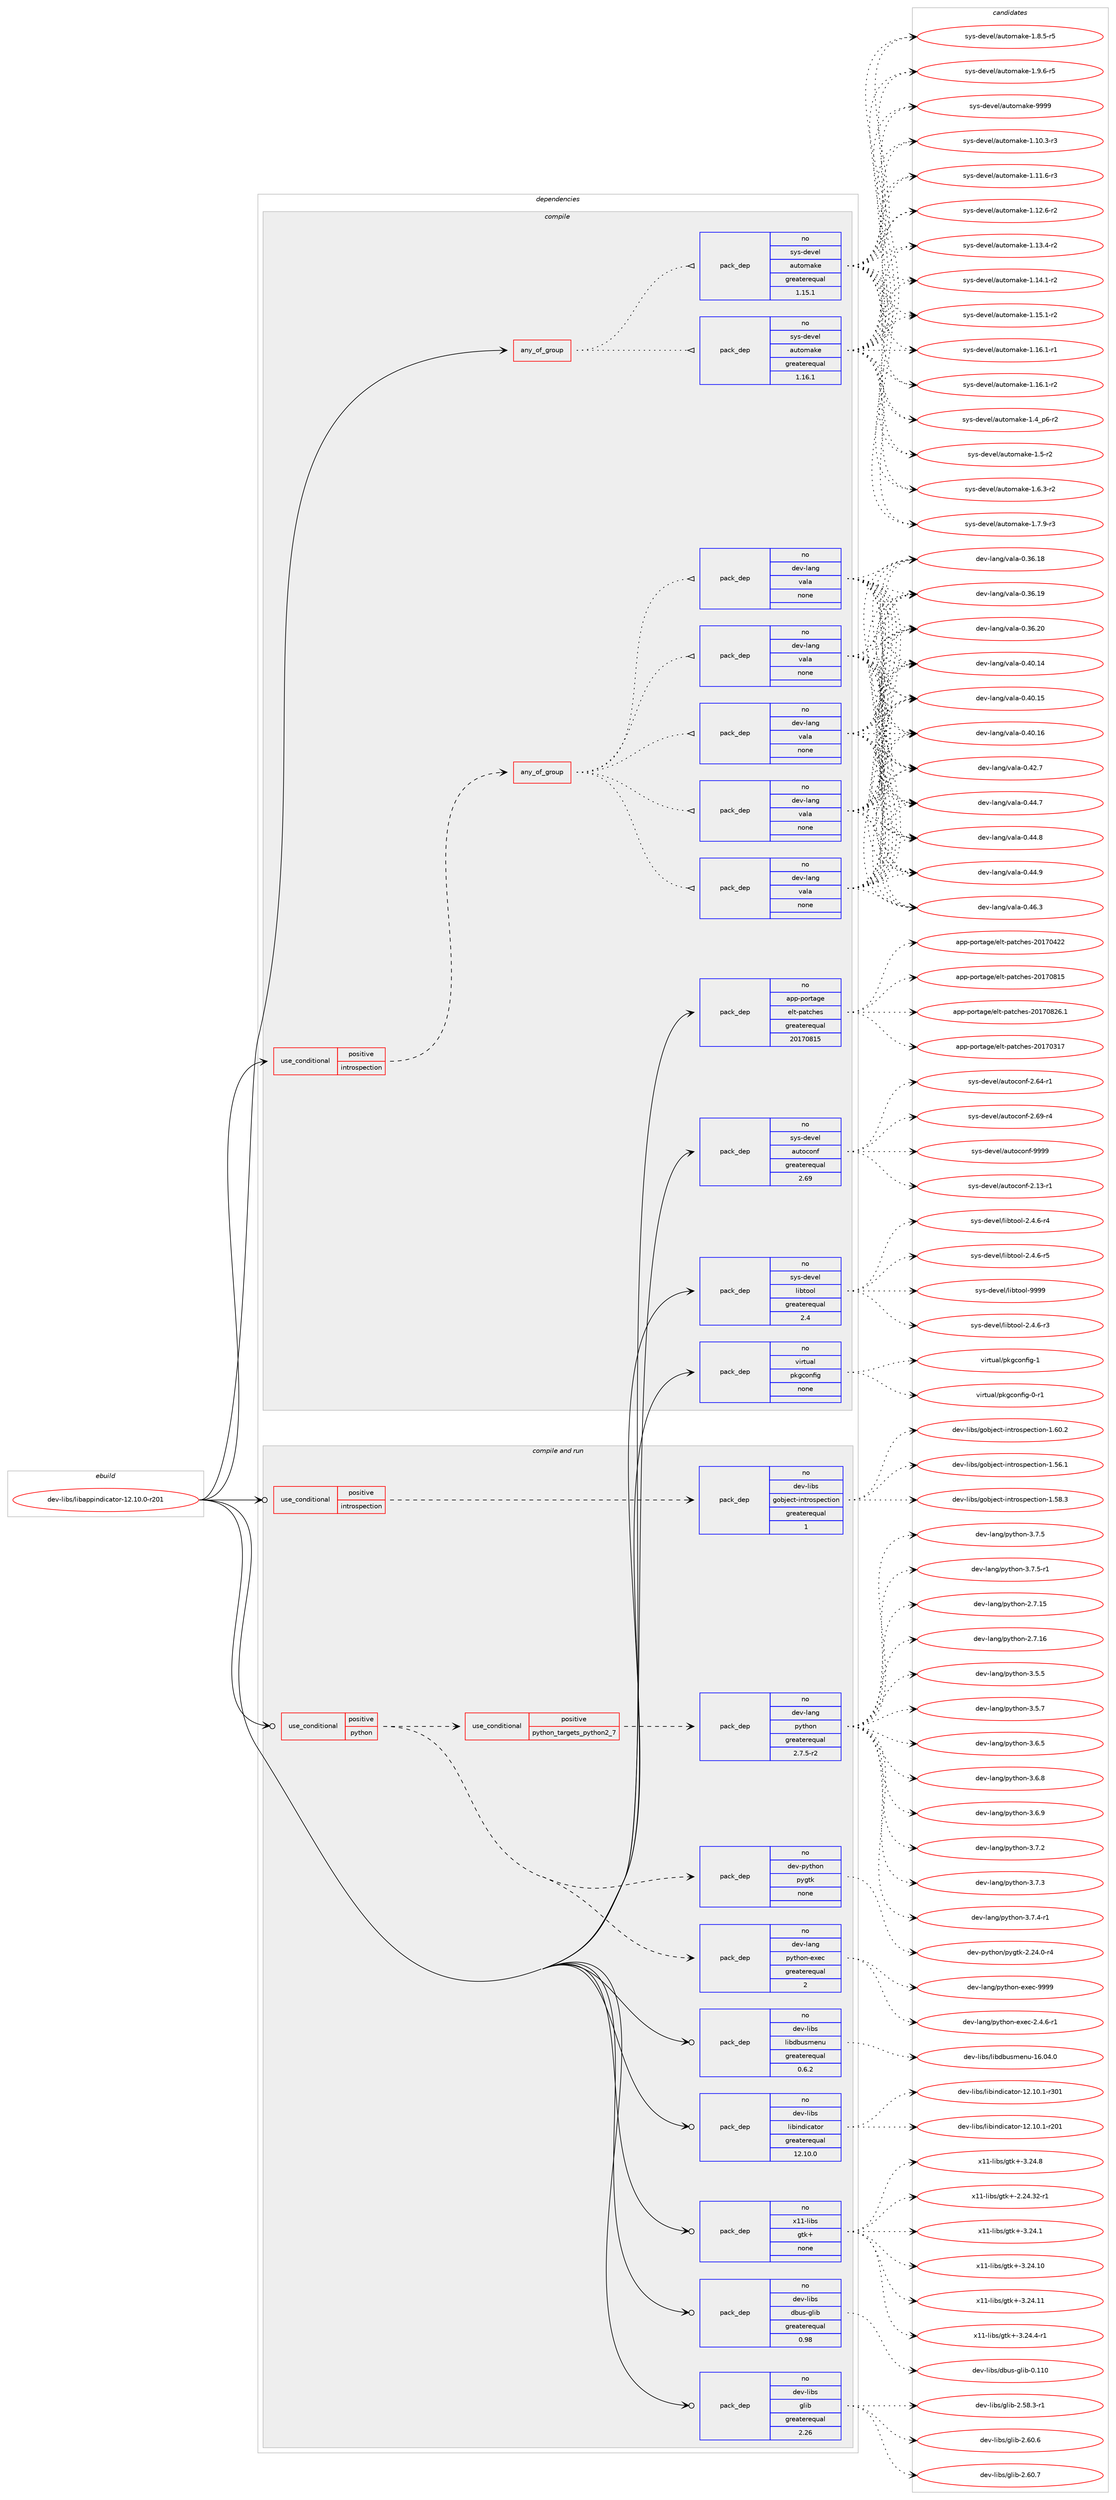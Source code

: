 digraph prolog {

# *************
# Graph options
# *************

newrank=true;
concentrate=true;
compound=true;
graph [rankdir=LR,fontname=Helvetica,fontsize=10,ranksep=1.5];#, ranksep=2.5, nodesep=0.2];
edge  [arrowhead=vee];
node  [fontname=Helvetica,fontsize=10];

# **********
# The ebuild
# **********

subgraph cluster_leftcol {
color=gray;
rank=same;
label=<<i>ebuild</i>>;
id [label="dev-libs/libappindicator-12.10.0-r201", color=red, width=4, href="../dev-libs/libappindicator-12.10.0-r201.svg"];
}

# ****************
# The dependencies
# ****************

subgraph cluster_midcol {
color=gray;
label=<<i>dependencies</i>>;
subgraph cluster_compile {
fillcolor="#eeeeee";
style=filled;
label=<<i>compile</i>>;
subgraph any11067 {
dependency564647 [label=<<TABLE BORDER="0" CELLBORDER="1" CELLSPACING="0" CELLPADDING="4"><TR><TD CELLPADDING="10">any_of_group</TD></TR></TABLE>>, shape=none, color=red];subgraph pack421674 {
dependency564648 [label=<<TABLE BORDER="0" CELLBORDER="1" CELLSPACING="0" CELLPADDING="4" WIDTH="220"><TR><TD ROWSPAN="6" CELLPADDING="30">pack_dep</TD></TR><TR><TD WIDTH="110">no</TD></TR><TR><TD>sys-devel</TD></TR><TR><TD>automake</TD></TR><TR><TD>greaterequal</TD></TR><TR><TD>1.16.1</TD></TR></TABLE>>, shape=none, color=blue];
}
dependency564647:e -> dependency564648:w [weight=20,style="dotted",arrowhead="oinv"];
subgraph pack421675 {
dependency564649 [label=<<TABLE BORDER="0" CELLBORDER="1" CELLSPACING="0" CELLPADDING="4" WIDTH="220"><TR><TD ROWSPAN="6" CELLPADDING="30">pack_dep</TD></TR><TR><TD WIDTH="110">no</TD></TR><TR><TD>sys-devel</TD></TR><TR><TD>automake</TD></TR><TR><TD>greaterequal</TD></TR><TR><TD>1.15.1</TD></TR></TABLE>>, shape=none, color=blue];
}
dependency564647:e -> dependency564649:w [weight=20,style="dotted",arrowhead="oinv"];
}
id:e -> dependency564647:w [weight=20,style="solid",arrowhead="vee"];
subgraph cond131549 {
dependency564650 [label=<<TABLE BORDER="0" CELLBORDER="1" CELLSPACING="0" CELLPADDING="4"><TR><TD ROWSPAN="3" CELLPADDING="10">use_conditional</TD></TR><TR><TD>positive</TD></TR><TR><TD>introspection</TD></TR></TABLE>>, shape=none, color=red];
subgraph any11068 {
dependency564651 [label=<<TABLE BORDER="0" CELLBORDER="1" CELLSPACING="0" CELLPADDING="4"><TR><TD CELLPADDING="10">any_of_group</TD></TR></TABLE>>, shape=none, color=red];subgraph pack421676 {
dependency564652 [label=<<TABLE BORDER="0" CELLBORDER="1" CELLSPACING="0" CELLPADDING="4" WIDTH="220"><TR><TD ROWSPAN="6" CELLPADDING="30">pack_dep</TD></TR><TR><TD WIDTH="110">no</TD></TR><TR><TD>dev-lang</TD></TR><TR><TD>vala</TD></TR><TR><TD>none</TD></TR><TR><TD></TD></TR></TABLE>>, shape=none, color=blue];
}
dependency564651:e -> dependency564652:w [weight=20,style="dotted",arrowhead="oinv"];
subgraph pack421677 {
dependency564653 [label=<<TABLE BORDER="0" CELLBORDER="1" CELLSPACING="0" CELLPADDING="4" WIDTH="220"><TR><TD ROWSPAN="6" CELLPADDING="30">pack_dep</TD></TR><TR><TD WIDTH="110">no</TD></TR><TR><TD>dev-lang</TD></TR><TR><TD>vala</TD></TR><TR><TD>none</TD></TR><TR><TD></TD></TR></TABLE>>, shape=none, color=blue];
}
dependency564651:e -> dependency564653:w [weight=20,style="dotted",arrowhead="oinv"];
subgraph pack421678 {
dependency564654 [label=<<TABLE BORDER="0" CELLBORDER="1" CELLSPACING="0" CELLPADDING="4" WIDTH="220"><TR><TD ROWSPAN="6" CELLPADDING="30">pack_dep</TD></TR><TR><TD WIDTH="110">no</TD></TR><TR><TD>dev-lang</TD></TR><TR><TD>vala</TD></TR><TR><TD>none</TD></TR><TR><TD></TD></TR></TABLE>>, shape=none, color=blue];
}
dependency564651:e -> dependency564654:w [weight=20,style="dotted",arrowhead="oinv"];
subgraph pack421679 {
dependency564655 [label=<<TABLE BORDER="0" CELLBORDER="1" CELLSPACING="0" CELLPADDING="4" WIDTH="220"><TR><TD ROWSPAN="6" CELLPADDING="30">pack_dep</TD></TR><TR><TD WIDTH="110">no</TD></TR><TR><TD>dev-lang</TD></TR><TR><TD>vala</TD></TR><TR><TD>none</TD></TR><TR><TD></TD></TR></TABLE>>, shape=none, color=blue];
}
dependency564651:e -> dependency564655:w [weight=20,style="dotted",arrowhead="oinv"];
subgraph pack421680 {
dependency564656 [label=<<TABLE BORDER="0" CELLBORDER="1" CELLSPACING="0" CELLPADDING="4" WIDTH="220"><TR><TD ROWSPAN="6" CELLPADDING="30">pack_dep</TD></TR><TR><TD WIDTH="110">no</TD></TR><TR><TD>dev-lang</TD></TR><TR><TD>vala</TD></TR><TR><TD>none</TD></TR><TR><TD></TD></TR></TABLE>>, shape=none, color=blue];
}
dependency564651:e -> dependency564656:w [weight=20,style="dotted",arrowhead="oinv"];
}
dependency564650:e -> dependency564651:w [weight=20,style="dashed",arrowhead="vee"];
}
id:e -> dependency564650:w [weight=20,style="solid",arrowhead="vee"];
subgraph pack421681 {
dependency564657 [label=<<TABLE BORDER="0" CELLBORDER="1" CELLSPACING="0" CELLPADDING="4" WIDTH="220"><TR><TD ROWSPAN="6" CELLPADDING="30">pack_dep</TD></TR><TR><TD WIDTH="110">no</TD></TR><TR><TD>app-portage</TD></TR><TR><TD>elt-patches</TD></TR><TR><TD>greaterequal</TD></TR><TR><TD>20170815</TD></TR></TABLE>>, shape=none, color=blue];
}
id:e -> dependency564657:w [weight=20,style="solid",arrowhead="vee"];
subgraph pack421682 {
dependency564658 [label=<<TABLE BORDER="0" CELLBORDER="1" CELLSPACING="0" CELLPADDING="4" WIDTH="220"><TR><TD ROWSPAN="6" CELLPADDING="30">pack_dep</TD></TR><TR><TD WIDTH="110">no</TD></TR><TR><TD>sys-devel</TD></TR><TR><TD>autoconf</TD></TR><TR><TD>greaterequal</TD></TR><TR><TD>2.69</TD></TR></TABLE>>, shape=none, color=blue];
}
id:e -> dependency564658:w [weight=20,style="solid",arrowhead="vee"];
subgraph pack421683 {
dependency564659 [label=<<TABLE BORDER="0" CELLBORDER="1" CELLSPACING="0" CELLPADDING="4" WIDTH="220"><TR><TD ROWSPAN="6" CELLPADDING="30">pack_dep</TD></TR><TR><TD WIDTH="110">no</TD></TR><TR><TD>sys-devel</TD></TR><TR><TD>libtool</TD></TR><TR><TD>greaterequal</TD></TR><TR><TD>2.4</TD></TR></TABLE>>, shape=none, color=blue];
}
id:e -> dependency564659:w [weight=20,style="solid",arrowhead="vee"];
subgraph pack421684 {
dependency564660 [label=<<TABLE BORDER="0" CELLBORDER="1" CELLSPACING="0" CELLPADDING="4" WIDTH="220"><TR><TD ROWSPAN="6" CELLPADDING="30">pack_dep</TD></TR><TR><TD WIDTH="110">no</TD></TR><TR><TD>virtual</TD></TR><TR><TD>pkgconfig</TD></TR><TR><TD>none</TD></TR><TR><TD></TD></TR></TABLE>>, shape=none, color=blue];
}
id:e -> dependency564660:w [weight=20,style="solid",arrowhead="vee"];
}
subgraph cluster_compileandrun {
fillcolor="#eeeeee";
style=filled;
label=<<i>compile and run</i>>;
subgraph cond131550 {
dependency564661 [label=<<TABLE BORDER="0" CELLBORDER="1" CELLSPACING="0" CELLPADDING="4"><TR><TD ROWSPAN="3" CELLPADDING="10">use_conditional</TD></TR><TR><TD>positive</TD></TR><TR><TD>introspection</TD></TR></TABLE>>, shape=none, color=red];
subgraph pack421685 {
dependency564662 [label=<<TABLE BORDER="0" CELLBORDER="1" CELLSPACING="0" CELLPADDING="4" WIDTH="220"><TR><TD ROWSPAN="6" CELLPADDING="30">pack_dep</TD></TR><TR><TD WIDTH="110">no</TD></TR><TR><TD>dev-libs</TD></TR><TR><TD>gobject-introspection</TD></TR><TR><TD>greaterequal</TD></TR><TR><TD>1</TD></TR></TABLE>>, shape=none, color=blue];
}
dependency564661:e -> dependency564662:w [weight=20,style="dashed",arrowhead="vee"];
}
id:e -> dependency564661:w [weight=20,style="solid",arrowhead="odotvee"];
subgraph cond131551 {
dependency564663 [label=<<TABLE BORDER="0" CELLBORDER="1" CELLSPACING="0" CELLPADDING="4"><TR><TD ROWSPAN="3" CELLPADDING="10">use_conditional</TD></TR><TR><TD>positive</TD></TR><TR><TD>python</TD></TR></TABLE>>, shape=none, color=red];
subgraph cond131552 {
dependency564664 [label=<<TABLE BORDER="0" CELLBORDER="1" CELLSPACING="0" CELLPADDING="4"><TR><TD ROWSPAN="3" CELLPADDING="10">use_conditional</TD></TR><TR><TD>positive</TD></TR><TR><TD>python_targets_python2_7</TD></TR></TABLE>>, shape=none, color=red];
subgraph pack421686 {
dependency564665 [label=<<TABLE BORDER="0" CELLBORDER="1" CELLSPACING="0" CELLPADDING="4" WIDTH="220"><TR><TD ROWSPAN="6" CELLPADDING="30">pack_dep</TD></TR><TR><TD WIDTH="110">no</TD></TR><TR><TD>dev-lang</TD></TR><TR><TD>python</TD></TR><TR><TD>greaterequal</TD></TR><TR><TD>2.7.5-r2</TD></TR></TABLE>>, shape=none, color=blue];
}
dependency564664:e -> dependency564665:w [weight=20,style="dashed",arrowhead="vee"];
}
dependency564663:e -> dependency564664:w [weight=20,style="dashed",arrowhead="vee"];
subgraph pack421687 {
dependency564666 [label=<<TABLE BORDER="0" CELLBORDER="1" CELLSPACING="0" CELLPADDING="4" WIDTH="220"><TR><TD ROWSPAN="6" CELLPADDING="30">pack_dep</TD></TR><TR><TD WIDTH="110">no</TD></TR><TR><TD>dev-lang</TD></TR><TR><TD>python-exec</TD></TR><TR><TD>greaterequal</TD></TR><TR><TD>2</TD></TR></TABLE>>, shape=none, color=blue];
}
dependency564663:e -> dependency564666:w [weight=20,style="dashed",arrowhead="vee"];
subgraph pack421688 {
dependency564667 [label=<<TABLE BORDER="0" CELLBORDER="1" CELLSPACING="0" CELLPADDING="4" WIDTH="220"><TR><TD ROWSPAN="6" CELLPADDING="30">pack_dep</TD></TR><TR><TD WIDTH="110">no</TD></TR><TR><TD>dev-python</TD></TR><TR><TD>pygtk</TD></TR><TR><TD>none</TD></TR><TR><TD></TD></TR></TABLE>>, shape=none, color=blue];
}
dependency564663:e -> dependency564667:w [weight=20,style="dashed",arrowhead="vee"];
}
id:e -> dependency564663:w [weight=20,style="solid",arrowhead="odotvee"];
subgraph pack421689 {
dependency564668 [label=<<TABLE BORDER="0" CELLBORDER="1" CELLSPACING="0" CELLPADDING="4" WIDTH="220"><TR><TD ROWSPAN="6" CELLPADDING="30">pack_dep</TD></TR><TR><TD WIDTH="110">no</TD></TR><TR><TD>dev-libs</TD></TR><TR><TD>dbus-glib</TD></TR><TR><TD>greaterequal</TD></TR><TR><TD>0.98</TD></TR></TABLE>>, shape=none, color=blue];
}
id:e -> dependency564668:w [weight=20,style="solid",arrowhead="odotvee"];
subgraph pack421690 {
dependency564669 [label=<<TABLE BORDER="0" CELLBORDER="1" CELLSPACING="0" CELLPADDING="4" WIDTH="220"><TR><TD ROWSPAN="6" CELLPADDING="30">pack_dep</TD></TR><TR><TD WIDTH="110">no</TD></TR><TR><TD>dev-libs</TD></TR><TR><TD>glib</TD></TR><TR><TD>greaterequal</TD></TR><TR><TD>2.26</TD></TR></TABLE>>, shape=none, color=blue];
}
id:e -> dependency564669:w [weight=20,style="solid",arrowhead="odotvee"];
subgraph pack421691 {
dependency564670 [label=<<TABLE BORDER="0" CELLBORDER="1" CELLSPACING="0" CELLPADDING="4" WIDTH="220"><TR><TD ROWSPAN="6" CELLPADDING="30">pack_dep</TD></TR><TR><TD WIDTH="110">no</TD></TR><TR><TD>dev-libs</TD></TR><TR><TD>libdbusmenu</TD></TR><TR><TD>greaterequal</TD></TR><TR><TD>0.6.2</TD></TR></TABLE>>, shape=none, color=blue];
}
id:e -> dependency564670:w [weight=20,style="solid",arrowhead="odotvee"];
subgraph pack421692 {
dependency564671 [label=<<TABLE BORDER="0" CELLBORDER="1" CELLSPACING="0" CELLPADDING="4" WIDTH="220"><TR><TD ROWSPAN="6" CELLPADDING="30">pack_dep</TD></TR><TR><TD WIDTH="110">no</TD></TR><TR><TD>dev-libs</TD></TR><TR><TD>libindicator</TD></TR><TR><TD>greaterequal</TD></TR><TR><TD>12.10.0</TD></TR></TABLE>>, shape=none, color=blue];
}
id:e -> dependency564671:w [weight=20,style="solid",arrowhead="odotvee"];
subgraph pack421693 {
dependency564672 [label=<<TABLE BORDER="0" CELLBORDER="1" CELLSPACING="0" CELLPADDING="4" WIDTH="220"><TR><TD ROWSPAN="6" CELLPADDING="30">pack_dep</TD></TR><TR><TD WIDTH="110">no</TD></TR><TR><TD>x11-libs</TD></TR><TR><TD>gtk+</TD></TR><TR><TD>none</TD></TR><TR><TD></TD></TR></TABLE>>, shape=none, color=blue];
}
id:e -> dependency564672:w [weight=20,style="solid",arrowhead="odotvee"];
}
subgraph cluster_run {
fillcolor="#eeeeee";
style=filled;
label=<<i>run</i>>;
}
}

# **************
# The candidates
# **************

subgraph cluster_choices {
rank=same;
color=gray;
label=<<i>candidates</i>>;

subgraph choice421674 {
color=black;
nodesep=1;
choice11512111545100101118101108479711711611110997107101454946494846514511451 [label="sys-devel/automake-1.10.3-r3", color=red, width=4,href="../sys-devel/automake-1.10.3-r3.svg"];
choice11512111545100101118101108479711711611110997107101454946494946544511451 [label="sys-devel/automake-1.11.6-r3", color=red, width=4,href="../sys-devel/automake-1.11.6-r3.svg"];
choice11512111545100101118101108479711711611110997107101454946495046544511450 [label="sys-devel/automake-1.12.6-r2", color=red, width=4,href="../sys-devel/automake-1.12.6-r2.svg"];
choice11512111545100101118101108479711711611110997107101454946495146524511450 [label="sys-devel/automake-1.13.4-r2", color=red, width=4,href="../sys-devel/automake-1.13.4-r2.svg"];
choice11512111545100101118101108479711711611110997107101454946495246494511450 [label="sys-devel/automake-1.14.1-r2", color=red, width=4,href="../sys-devel/automake-1.14.1-r2.svg"];
choice11512111545100101118101108479711711611110997107101454946495346494511450 [label="sys-devel/automake-1.15.1-r2", color=red, width=4,href="../sys-devel/automake-1.15.1-r2.svg"];
choice11512111545100101118101108479711711611110997107101454946495446494511449 [label="sys-devel/automake-1.16.1-r1", color=red, width=4,href="../sys-devel/automake-1.16.1-r1.svg"];
choice11512111545100101118101108479711711611110997107101454946495446494511450 [label="sys-devel/automake-1.16.1-r2", color=red, width=4,href="../sys-devel/automake-1.16.1-r2.svg"];
choice115121115451001011181011084797117116111109971071014549465295112544511450 [label="sys-devel/automake-1.4_p6-r2", color=red, width=4,href="../sys-devel/automake-1.4_p6-r2.svg"];
choice11512111545100101118101108479711711611110997107101454946534511450 [label="sys-devel/automake-1.5-r2", color=red, width=4,href="../sys-devel/automake-1.5-r2.svg"];
choice115121115451001011181011084797117116111109971071014549465446514511450 [label="sys-devel/automake-1.6.3-r2", color=red, width=4,href="../sys-devel/automake-1.6.3-r2.svg"];
choice115121115451001011181011084797117116111109971071014549465546574511451 [label="sys-devel/automake-1.7.9-r3", color=red, width=4,href="../sys-devel/automake-1.7.9-r3.svg"];
choice115121115451001011181011084797117116111109971071014549465646534511453 [label="sys-devel/automake-1.8.5-r5", color=red, width=4,href="../sys-devel/automake-1.8.5-r5.svg"];
choice115121115451001011181011084797117116111109971071014549465746544511453 [label="sys-devel/automake-1.9.6-r5", color=red, width=4,href="../sys-devel/automake-1.9.6-r5.svg"];
choice115121115451001011181011084797117116111109971071014557575757 [label="sys-devel/automake-9999", color=red, width=4,href="../sys-devel/automake-9999.svg"];
dependency564648:e -> choice11512111545100101118101108479711711611110997107101454946494846514511451:w [style=dotted,weight="100"];
dependency564648:e -> choice11512111545100101118101108479711711611110997107101454946494946544511451:w [style=dotted,weight="100"];
dependency564648:e -> choice11512111545100101118101108479711711611110997107101454946495046544511450:w [style=dotted,weight="100"];
dependency564648:e -> choice11512111545100101118101108479711711611110997107101454946495146524511450:w [style=dotted,weight="100"];
dependency564648:e -> choice11512111545100101118101108479711711611110997107101454946495246494511450:w [style=dotted,weight="100"];
dependency564648:e -> choice11512111545100101118101108479711711611110997107101454946495346494511450:w [style=dotted,weight="100"];
dependency564648:e -> choice11512111545100101118101108479711711611110997107101454946495446494511449:w [style=dotted,weight="100"];
dependency564648:e -> choice11512111545100101118101108479711711611110997107101454946495446494511450:w [style=dotted,weight="100"];
dependency564648:e -> choice115121115451001011181011084797117116111109971071014549465295112544511450:w [style=dotted,weight="100"];
dependency564648:e -> choice11512111545100101118101108479711711611110997107101454946534511450:w [style=dotted,weight="100"];
dependency564648:e -> choice115121115451001011181011084797117116111109971071014549465446514511450:w [style=dotted,weight="100"];
dependency564648:e -> choice115121115451001011181011084797117116111109971071014549465546574511451:w [style=dotted,weight="100"];
dependency564648:e -> choice115121115451001011181011084797117116111109971071014549465646534511453:w [style=dotted,weight="100"];
dependency564648:e -> choice115121115451001011181011084797117116111109971071014549465746544511453:w [style=dotted,weight="100"];
dependency564648:e -> choice115121115451001011181011084797117116111109971071014557575757:w [style=dotted,weight="100"];
}
subgraph choice421675 {
color=black;
nodesep=1;
choice11512111545100101118101108479711711611110997107101454946494846514511451 [label="sys-devel/automake-1.10.3-r3", color=red, width=4,href="../sys-devel/automake-1.10.3-r3.svg"];
choice11512111545100101118101108479711711611110997107101454946494946544511451 [label="sys-devel/automake-1.11.6-r3", color=red, width=4,href="../sys-devel/automake-1.11.6-r3.svg"];
choice11512111545100101118101108479711711611110997107101454946495046544511450 [label="sys-devel/automake-1.12.6-r2", color=red, width=4,href="../sys-devel/automake-1.12.6-r2.svg"];
choice11512111545100101118101108479711711611110997107101454946495146524511450 [label="sys-devel/automake-1.13.4-r2", color=red, width=4,href="../sys-devel/automake-1.13.4-r2.svg"];
choice11512111545100101118101108479711711611110997107101454946495246494511450 [label="sys-devel/automake-1.14.1-r2", color=red, width=4,href="../sys-devel/automake-1.14.1-r2.svg"];
choice11512111545100101118101108479711711611110997107101454946495346494511450 [label="sys-devel/automake-1.15.1-r2", color=red, width=4,href="../sys-devel/automake-1.15.1-r2.svg"];
choice11512111545100101118101108479711711611110997107101454946495446494511449 [label="sys-devel/automake-1.16.1-r1", color=red, width=4,href="../sys-devel/automake-1.16.1-r1.svg"];
choice11512111545100101118101108479711711611110997107101454946495446494511450 [label="sys-devel/automake-1.16.1-r2", color=red, width=4,href="../sys-devel/automake-1.16.1-r2.svg"];
choice115121115451001011181011084797117116111109971071014549465295112544511450 [label="sys-devel/automake-1.4_p6-r2", color=red, width=4,href="../sys-devel/automake-1.4_p6-r2.svg"];
choice11512111545100101118101108479711711611110997107101454946534511450 [label="sys-devel/automake-1.5-r2", color=red, width=4,href="../sys-devel/automake-1.5-r2.svg"];
choice115121115451001011181011084797117116111109971071014549465446514511450 [label="sys-devel/automake-1.6.3-r2", color=red, width=4,href="../sys-devel/automake-1.6.3-r2.svg"];
choice115121115451001011181011084797117116111109971071014549465546574511451 [label="sys-devel/automake-1.7.9-r3", color=red, width=4,href="../sys-devel/automake-1.7.9-r3.svg"];
choice115121115451001011181011084797117116111109971071014549465646534511453 [label="sys-devel/automake-1.8.5-r5", color=red, width=4,href="../sys-devel/automake-1.8.5-r5.svg"];
choice115121115451001011181011084797117116111109971071014549465746544511453 [label="sys-devel/automake-1.9.6-r5", color=red, width=4,href="../sys-devel/automake-1.9.6-r5.svg"];
choice115121115451001011181011084797117116111109971071014557575757 [label="sys-devel/automake-9999", color=red, width=4,href="../sys-devel/automake-9999.svg"];
dependency564649:e -> choice11512111545100101118101108479711711611110997107101454946494846514511451:w [style=dotted,weight="100"];
dependency564649:e -> choice11512111545100101118101108479711711611110997107101454946494946544511451:w [style=dotted,weight="100"];
dependency564649:e -> choice11512111545100101118101108479711711611110997107101454946495046544511450:w [style=dotted,weight="100"];
dependency564649:e -> choice11512111545100101118101108479711711611110997107101454946495146524511450:w [style=dotted,weight="100"];
dependency564649:e -> choice11512111545100101118101108479711711611110997107101454946495246494511450:w [style=dotted,weight="100"];
dependency564649:e -> choice11512111545100101118101108479711711611110997107101454946495346494511450:w [style=dotted,weight="100"];
dependency564649:e -> choice11512111545100101118101108479711711611110997107101454946495446494511449:w [style=dotted,weight="100"];
dependency564649:e -> choice11512111545100101118101108479711711611110997107101454946495446494511450:w [style=dotted,weight="100"];
dependency564649:e -> choice115121115451001011181011084797117116111109971071014549465295112544511450:w [style=dotted,weight="100"];
dependency564649:e -> choice11512111545100101118101108479711711611110997107101454946534511450:w [style=dotted,weight="100"];
dependency564649:e -> choice115121115451001011181011084797117116111109971071014549465446514511450:w [style=dotted,weight="100"];
dependency564649:e -> choice115121115451001011181011084797117116111109971071014549465546574511451:w [style=dotted,weight="100"];
dependency564649:e -> choice115121115451001011181011084797117116111109971071014549465646534511453:w [style=dotted,weight="100"];
dependency564649:e -> choice115121115451001011181011084797117116111109971071014549465746544511453:w [style=dotted,weight="100"];
dependency564649:e -> choice115121115451001011181011084797117116111109971071014557575757:w [style=dotted,weight="100"];
}
subgraph choice421676 {
color=black;
nodesep=1;
choice10010111845108971101034711897108974548465154464956 [label="dev-lang/vala-0.36.18", color=red, width=4,href="../dev-lang/vala-0.36.18.svg"];
choice10010111845108971101034711897108974548465154464957 [label="dev-lang/vala-0.36.19", color=red, width=4,href="../dev-lang/vala-0.36.19.svg"];
choice10010111845108971101034711897108974548465154465048 [label="dev-lang/vala-0.36.20", color=red, width=4,href="../dev-lang/vala-0.36.20.svg"];
choice10010111845108971101034711897108974548465248464952 [label="dev-lang/vala-0.40.14", color=red, width=4,href="../dev-lang/vala-0.40.14.svg"];
choice10010111845108971101034711897108974548465248464953 [label="dev-lang/vala-0.40.15", color=red, width=4,href="../dev-lang/vala-0.40.15.svg"];
choice10010111845108971101034711897108974548465248464954 [label="dev-lang/vala-0.40.16", color=red, width=4,href="../dev-lang/vala-0.40.16.svg"];
choice100101118451089711010347118971089745484652504655 [label="dev-lang/vala-0.42.7", color=red, width=4,href="../dev-lang/vala-0.42.7.svg"];
choice100101118451089711010347118971089745484652524655 [label="dev-lang/vala-0.44.7", color=red, width=4,href="../dev-lang/vala-0.44.7.svg"];
choice100101118451089711010347118971089745484652524656 [label="dev-lang/vala-0.44.8", color=red, width=4,href="../dev-lang/vala-0.44.8.svg"];
choice100101118451089711010347118971089745484652524657 [label="dev-lang/vala-0.44.9", color=red, width=4,href="../dev-lang/vala-0.44.9.svg"];
choice100101118451089711010347118971089745484652544651 [label="dev-lang/vala-0.46.3", color=red, width=4,href="../dev-lang/vala-0.46.3.svg"];
dependency564652:e -> choice10010111845108971101034711897108974548465154464956:w [style=dotted,weight="100"];
dependency564652:e -> choice10010111845108971101034711897108974548465154464957:w [style=dotted,weight="100"];
dependency564652:e -> choice10010111845108971101034711897108974548465154465048:w [style=dotted,weight="100"];
dependency564652:e -> choice10010111845108971101034711897108974548465248464952:w [style=dotted,weight="100"];
dependency564652:e -> choice10010111845108971101034711897108974548465248464953:w [style=dotted,weight="100"];
dependency564652:e -> choice10010111845108971101034711897108974548465248464954:w [style=dotted,weight="100"];
dependency564652:e -> choice100101118451089711010347118971089745484652504655:w [style=dotted,weight="100"];
dependency564652:e -> choice100101118451089711010347118971089745484652524655:w [style=dotted,weight="100"];
dependency564652:e -> choice100101118451089711010347118971089745484652524656:w [style=dotted,weight="100"];
dependency564652:e -> choice100101118451089711010347118971089745484652524657:w [style=dotted,weight="100"];
dependency564652:e -> choice100101118451089711010347118971089745484652544651:w [style=dotted,weight="100"];
}
subgraph choice421677 {
color=black;
nodesep=1;
choice10010111845108971101034711897108974548465154464956 [label="dev-lang/vala-0.36.18", color=red, width=4,href="../dev-lang/vala-0.36.18.svg"];
choice10010111845108971101034711897108974548465154464957 [label="dev-lang/vala-0.36.19", color=red, width=4,href="../dev-lang/vala-0.36.19.svg"];
choice10010111845108971101034711897108974548465154465048 [label="dev-lang/vala-0.36.20", color=red, width=4,href="../dev-lang/vala-0.36.20.svg"];
choice10010111845108971101034711897108974548465248464952 [label="dev-lang/vala-0.40.14", color=red, width=4,href="../dev-lang/vala-0.40.14.svg"];
choice10010111845108971101034711897108974548465248464953 [label="dev-lang/vala-0.40.15", color=red, width=4,href="../dev-lang/vala-0.40.15.svg"];
choice10010111845108971101034711897108974548465248464954 [label="dev-lang/vala-0.40.16", color=red, width=4,href="../dev-lang/vala-0.40.16.svg"];
choice100101118451089711010347118971089745484652504655 [label="dev-lang/vala-0.42.7", color=red, width=4,href="../dev-lang/vala-0.42.7.svg"];
choice100101118451089711010347118971089745484652524655 [label="dev-lang/vala-0.44.7", color=red, width=4,href="../dev-lang/vala-0.44.7.svg"];
choice100101118451089711010347118971089745484652524656 [label="dev-lang/vala-0.44.8", color=red, width=4,href="../dev-lang/vala-0.44.8.svg"];
choice100101118451089711010347118971089745484652524657 [label="dev-lang/vala-0.44.9", color=red, width=4,href="../dev-lang/vala-0.44.9.svg"];
choice100101118451089711010347118971089745484652544651 [label="dev-lang/vala-0.46.3", color=red, width=4,href="../dev-lang/vala-0.46.3.svg"];
dependency564653:e -> choice10010111845108971101034711897108974548465154464956:w [style=dotted,weight="100"];
dependency564653:e -> choice10010111845108971101034711897108974548465154464957:w [style=dotted,weight="100"];
dependency564653:e -> choice10010111845108971101034711897108974548465154465048:w [style=dotted,weight="100"];
dependency564653:e -> choice10010111845108971101034711897108974548465248464952:w [style=dotted,weight="100"];
dependency564653:e -> choice10010111845108971101034711897108974548465248464953:w [style=dotted,weight="100"];
dependency564653:e -> choice10010111845108971101034711897108974548465248464954:w [style=dotted,weight="100"];
dependency564653:e -> choice100101118451089711010347118971089745484652504655:w [style=dotted,weight="100"];
dependency564653:e -> choice100101118451089711010347118971089745484652524655:w [style=dotted,weight="100"];
dependency564653:e -> choice100101118451089711010347118971089745484652524656:w [style=dotted,weight="100"];
dependency564653:e -> choice100101118451089711010347118971089745484652524657:w [style=dotted,weight="100"];
dependency564653:e -> choice100101118451089711010347118971089745484652544651:w [style=dotted,weight="100"];
}
subgraph choice421678 {
color=black;
nodesep=1;
choice10010111845108971101034711897108974548465154464956 [label="dev-lang/vala-0.36.18", color=red, width=4,href="../dev-lang/vala-0.36.18.svg"];
choice10010111845108971101034711897108974548465154464957 [label="dev-lang/vala-0.36.19", color=red, width=4,href="../dev-lang/vala-0.36.19.svg"];
choice10010111845108971101034711897108974548465154465048 [label="dev-lang/vala-0.36.20", color=red, width=4,href="../dev-lang/vala-0.36.20.svg"];
choice10010111845108971101034711897108974548465248464952 [label="dev-lang/vala-0.40.14", color=red, width=4,href="../dev-lang/vala-0.40.14.svg"];
choice10010111845108971101034711897108974548465248464953 [label="dev-lang/vala-0.40.15", color=red, width=4,href="../dev-lang/vala-0.40.15.svg"];
choice10010111845108971101034711897108974548465248464954 [label="dev-lang/vala-0.40.16", color=red, width=4,href="../dev-lang/vala-0.40.16.svg"];
choice100101118451089711010347118971089745484652504655 [label="dev-lang/vala-0.42.7", color=red, width=4,href="../dev-lang/vala-0.42.7.svg"];
choice100101118451089711010347118971089745484652524655 [label="dev-lang/vala-0.44.7", color=red, width=4,href="../dev-lang/vala-0.44.7.svg"];
choice100101118451089711010347118971089745484652524656 [label="dev-lang/vala-0.44.8", color=red, width=4,href="../dev-lang/vala-0.44.8.svg"];
choice100101118451089711010347118971089745484652524657 [label="dev-lang/vala-0.44.9", color=red, width=4,href="../dev-lang/vala-0.44.9.svg"];
choice100101118451089711010347118971089745484652544651 [label="dev-lang/vala-0.46.3", color=red, width=4,href="../dev-lang/vala-0.46.3.svg"];
dependency564654:e -> choice10010111845108971101034711897108974548465154464956:w [style=dotted,weight="100"];
dependency564654:e -> choice10010111845108971101034711897108974548465154464957:w [style=dotted,weight="100"];
dependency564654:e -> choice10010111845108971101034711897108974548465154465048:w [style=dotted,weight="100"];
dependency564654:e -> choice10010111845108971101034711897108974548465248464952:w [style=dotted,weight="100"];
dependency564654:e -> choice10010111845108971101034711897108974548465248464953:w [style=dotted,weight="100"];
dependency564654:e -> choice10010111845108971101034711897108974548465248464954:w [style=dotted,weight="100"];
dependency564654:e -> choice100101118451089711010347118971089745484652504655:w [style=dotted,weight="100"];
dependency564654:e -> choice100101118451089711010347118971089745484652524655:w [style=dotted,weight="100"];
dependency564654:e -> choice100101118451089711010347118971089745484652524656:w [style=dotted,weight="100"];
dependency564654:e -> choice100101118451089711010347118971089745484652524657:w [style=dotted,weight="100"];
dependency564654:e -> choice100101118451089711010347118971089745484652544651:w [style=dotted,weight="100"];
}
subgraph choice421679 {
color=black;
nodesep=1;
choice10010111845108971101034711897108974548465154464956 [label="dev-lang/vala-0.36.18", color=red, width=4,href="../dev-lang/vala-0.36.18.svg"];
choice10010111845108971101034711897108974548465154464957 [label="dev-lang/vala-0.36.19", color=red, width=4,href="../dev-lang/vala-0.36.19.svg"];
choice10010111845108971101034711897108974548465154465048 [label="dev-lang/vala-0.36.20", color=red, width=4,href="../dev-lang/vala-0.36.20.svg"];
choice10010111845108971101034711897108974548465248464952 [label="dev-lang/vala-0.40.14", color=red, width=4,href="../dev-lang/vala-0.40.14.svg"];
choice10010111845108971101034711897108974548465248464953 [label="dev-lang/vala-0.40.15", color=red, width=4,href="../dev-lang/vala-0.40.15.svg"];
choice10010111845108971101034711897108974548465248464954 [label="dev-lang/vala-0.40.16", color=red, width=4,href="../dev-lang/vala-0.40.16.svg"];
choice100101118451089711010347118971089745484652504655 [label="dev-lang/vala-0.42.7", color=red, width=4,href="../dev-lang/vala-0.42.7.svg"];
choice100101118451089711010347118971089745484652524655 [label="dev-lang/vala-0.44.7", color=red, width=4,href="../dev-lang/vala-0.44.7.svg"];
choice100101118451089711010347118971089745484652524656 [label="dev-lang/vala-0.44.8", color=red, width=4,href="../dev-lang/vala-0.44.8.svg"];
choice100101118451089711010347118971089745484652524657 [label="dev-lang/vala-0.44.9", color=red, width=4,href="../dev-lang/vala-0.44.9.svg"];
choice100101118451089711010347118971089745484652544651 [label="dev-lang/vala-0.46.3", color=red, width=4,href="../dev-lang/vala-0.46.3.svg"];
dependency564655:e -> choice10010111845108971101034711897108974548465154464956:w [style=dotted,weight="100"];
dependency564655:e -> choice10010111845108971101034711897108974548465154464957:w [style=dotted,weight="100"];
dependency564655:e -> choice10010111845108971101034711897108974548465154465048:w [style=dotted,weight="100"];
dependency564655:e -> choice10010111845108971101034711897108974548465248464952:w [style=dotted,weight="100"];
dependency564655:e -> choice10010111845108971101034711897108974548465248464953:w [style=dotted,weight="100"];
dependency564655:e -> choice10010111845108971101034711897108974548465248464954:w [style=dotted,weight="100"];
dependency564655:e -> choice100101118451089711010347118971089745484652504655:w [style=dotted,weight="100"];
dependency564655:e -> choice100101118451089711010347118971089745484652524655:w [style=dotted,weight="100"];
dependency564655:e -> choice100101118451089711010347118971089745484652524656:w [style=dotted,weight="100"];
dependency564655:e -> choice100101118451089711010347118971089745484652524657:w [style=dotted,weight="100"];
dependency564655:e -> choice100101118451089711010347118971089745484652544651:w [style=dotted,weight="100"];
}
subgraph choice421680 {
color=black;
nodesep=1;
choice10010111845108971101034711897108974548465154464956 [label="dev-lang/vala-0.36.18", color=red, width=4,href="../dev-lang/vala-0.36.18.svg"];
choice10010111845108971101034711897108974548465154464957 [label="dev-lang/vala-0.36.19", color=red, width=4,href="../dev-lang/vala-0.36.19.svg"];
choice10010111845108971101034711897108974548465154465048 [label="dev-lang/vala-0.36.20", color=red, width=4,href="../dev-lang/vala-0.36.20.svg"];
choice10010111845108971101034711897108974548465248464952 [label="dev-lang/vala-0.40.14", color=red, width=4,href="../dev-lang/vala-0.40.14.svg"];
choice10010111845108971101034711897108974548465248464953 [label="dev-lang/vala-0.40.15", color=red, width=4,href="../dev-lang/vala-0.40.15.svg"];
choice10010111845108971101034711897108974548465248464954 [label="dev-lang/vala-0.40.16", color=red, width=4,href="../dev-lang/vala-0.40.16.svg"];
choice100101118451089711010347118971089745484652504655 [label="dev-lang/vala-0.42.7", color=red, width=4,href="../dev-lang/vala-0.42.7.svg"];
choice100101118451089711010347118971089745484652524655 [label="dev-lang/vala-0.44.7", color=red, width=4,href="../dev-lang/vala-0.44.7.svg"];
choice100101118451089711010347118971089745484652524656 [label="dev-lang/vala-0.44.8", color=red, width=4,href="../dev-lang/vala-0.44.8.svg"];
choice100101118451089711010347118971089745484652524657 [label="dev-lang/vala-0.44.9", color=red, width=4,href="../dev-lang/vala-0.44.9.svg"];
choice100101118451089711010347118971089745484652544651 [label="dev-lang/vala-0.46.3", color=red, width=4,href="../dev-lang/vala-0.46.3.svg"];
dependency564656:e -> choice10010111845108971101034711897108974548465154464956:w [style=dotted,weight="100"];
dependency564656:e -> choice10010111845108971101034711897108974548465154464957:w [style=dotted,weight="100"];
dependency564656:e -> choice10010111845108971101034711897108974548465154465048:w [style=dotted,weight="100"];
dependency564656:e -> choice10010111845108971101034711897108974548465248464952:w [style=dotted,weight="100"];
dependency564656:e -> choice10010111845108971101034711897108974548465248464953:w [style=dotted,weight="100"];
dependency564656:e -> choice10010111845108971101034711897108974548465248464954:w [style=dotted,weight="100"];
dependency564656:e -> choice100101118451089711010347118971089745484652504655:w [style=dotted,weight="100"];
dependency564656:e -> choice100101118451089711010347118971089745484652524655:w [style=dotted,weight="100"];
dependency564656:e -> choice100101118451089711010347118971089745484652524656:w [style=dotted,weight="100"];
dependency564656:e -> choice100101118451089711010347118971089745484652524657:w [style=dotted,weight="100"];
dependency564656:e -> choice100101118451089711010347118971089745484652544651:w [style=dotted,weight="100"];
}
subgraph choice421681 {
color=black;
nodesep=1;
choice97112112451121111141169710310147101108116451129711699104101115455048495548514955 [label="app-portage/elt-patches-20170317", color=red, width=4,href="../app-portage/elt-patches-20170317.svg"];
choice97112112451121111141169710310147101108116451129711699104101115455048495548525050 [label="app-portage/elt-patches-20170422", color=red, width=4,href="../app-portage/elt-patches-20170422.svg"];
choice97112112451121111141169710310147101108116451129711699104101115455048495548564953 [label="app-portage/elt-patches-20170815", color=red, width=4,href="../app-portage/elt-patches-20170815.svg"];
choice971121124511211111411697103101471011081164511297116991041011154550484955485650544649 [label="app-portage/elt-patches-20170826.1", color=red, width=4,href="../app-portage/elt-patches-20170826.1.svg"];
dependency564657:e -> choice97112112451121111141169710310147101108116451129711699104101115455048495548514955:w [style=dotted,weight="100"];
dependency564657:e -> choice97112112451121111141169710310147101108116451129711699104101115455048495548525050:w [style=dotted,weight="100"];
dependency564657:e -> choice97112112451121111141169710310147101108116451129711699104101115455048495548564953:w [style=dotted,weight="100"];
dependency564657:e -> choice971121124511211111411697103101471011081164511297116991041011154550484955485650544649:w [style=dotted,weight="100"];
}
subgraph choice421682 {
color=black;
nodesep=1;
choice1151211154510010111810110847971171161119911111010245504649514511449 [label="sys-devel/autoconf-2.13-r1", color=red, width=4,href="../sys-devel/autoconf-2.13-r1.svg"];
choice1151211154510010111810110847971171161119911111010245504654524511449 [label="sys-devel/autoconf-2.64-r1", color=red, width=4,href="../sys-devel/autoconf-2.64-r1.svg"];
choice1151211154510010111810110847971171161119911111010245504654574511452 [label="sys-devel/autoconf-2.69-r4", color=red, width=4,href="../sys-devel/autoconf-2.69-r4.svg"];
choice115121115451001011181011084797117116111991111101024557575757 [label="sys-devel/autoconf-9999", color=red, width=4,href="../sys-devel/autoconf-9999.svg"];
dependency564658:e -> choice1151211154510010111810110847971171161119911111010245504649514511449:w [style=dotted,weight="100"];
dependency564658:e -> choice1151211154510010111810110847971171161119911111010245504654524511449:w [style=dotted,weight="100"];
dependency564658:e -> choice1151211154510010111810110847971171161119911111010245504654574511452:w [style=dotted,weight="100"];
dependency564658:e -> choice115121115451001011181011084797117116111991111101024557575757:w [style=dotted,weight="100"];
}
subgraph choice421683 {
color=black;
nodesep=1;
choice1151211154510010111810110847108105981161111111084550465246544511451 [label="sys-devel/libtool-2.4.6-r3", color=red, width=4,href="../sys-devel/libtool-2.4.6-r3.svg"];
choice1151211154510010111810110847108105981161111111084550465246544511452 [label="sys-devel/libtool-2.4.6-r4", color=red, width=4,href="../sys-devel/libtool-2.4.6-r4.svg"];
choice1151211154510010111810110847108105981161111111084550465246544511453 [label="sys-devel/libtool-2.4.6-r5", color=red, width=4,href="../sys-devel/libtool-2.4.6-r5.svg"];
choice1151211154510010111810110847108105981161111111084557575757 [label="sys-devel/libtool-9999", color=red, width=4,href="../sys-devel/libtool-9999.svg"];
dependency564659:e -> choice1151211154510010111810110847108105981161111111084550465246544511451:w [style=dotted,weight="100"];
dependency564659:e -> choice1151211154510010111810110847108105981161111111084550465246544511452:w [style=dotted,weight="100"];
dependency564659:e -> choice1151211154510010111810110847108105981161111111084550465246544511453:w [style=dotted,weight="100"];
dependency564659:e -> choice1151211154510010111810110847108105981161111111084557575757:w [style=dotted,weight="100"];
}
subgraph choice421684 {
color=black;
nodesep=1;
choice11810511411611797108471121071039911111010210510345484511449 [label="virtual/pkgconfig-0-r1", color=red, width=4,href="../virtual/pkgconfig-0-r1.svg"];
choice1181051141161179710847112107103991111101021051034549 [label="virtual/pkgconfig-1", color=red, width=4,href="../virtual/pkgconfig-1.svg"];
dependency564660:e -> choice11810511411611797108471121071039911111010210510345484511449:w [style=dotted,weight="100"];
dependency564660:e -> choice1181051141161179710847112107103991111101021051034549:w [style=dotted,weight="100"];
}
subgraph choice421685 {
color=black;
nodesep=1;
choice1001011184510810598115471031119810610199116451051101161141111151121019911610511111045494653544649 [label="dev-libs/gobject-introspection-1.56.1", color=red, width=4,href="../dev-libs/gobject-introspection-1.56.1.svg"];
choice1001011184510810598115471031119810610199116451051101161141111151121019911610511111045494653564651 [label="dev-libs/gobject-introspection-1.58.3", color=red, width=4,href="../dev-libs/gobject-introspection-1.58.3.svg"];
choice1001011184510810598115471031119810610199116451051101161141111151121019911610511111045494654484650 [label="dev-libs/gobject-introspection-1.60.2", color=red, width=4,href="../dev-libs/gobject-introspection-1.60.2.svg"];
dependency564662:e -> choice1001011184510810598115471031119810610199116451051101161141111151121019911610511111045494653544649:w [style=dotted,weight="100"];
dependency564662:e -> choice1001011184510810598115471031119810610199116451051101161141111151121019911610511111045494653564651:w [style=dotted,weight="100"];
dependency564662:e -> choice1001011184510810598115471031119810610199116451051101161141111151121019911610511111045494654484650:w [style=dotted,weight="100"];
}
subgraph choice421686 {
color=black;
nodesep=1;
choice10010111845108971101034711212111610411111045504655464953 [label="dev-lang/python-2.7.15", color=red, width=4,href="../dev-lang/python-2.7.15.svg"];
choice10010111845108971101034711212111610411111045504655464954 [label="dev-lang/python-2.7.16", color=red, width=4,href="../dev-lang/python-2.7.16.svg"];
choice100101118451089711010347112121116104111110455146534653 [label="dev-lang/python-3.5.5", color=red, width=4,href="../dev-lang/python-3.5.5.svg"];
choice100101118451089711010347112121116104111110455146534655 [label="dev-lang/python-3.5.7", color=red, width=4,href="../dev-lang/python-3.5.7.svg"];
choice100101118451089711010347112121116104111110455146544653 [label="dev-lang/python-3.6.5", color=red, width=4,href="../dev-lang/python-3.6.5.svg"];
choice100101118451089711010347112121116104111110455146544656 [label="dev-lang/python-3.6.8", color=red, width=4,href="../dev-lang/python-3.6.8.svg"];
choice100101118451089711010347112121116104111110455146544657 [label="dev-lang/python-3.6.9", color=red, width=4,href="../dev-lang/python-3.6.9.svg"];
choice100101118451089711010347112121116104111110455146554650 [label="dev-lang/python-3.7.2", color=red, width=4,href="../dev-lang/python-3.7.2.svg"];
choice100101118451089711010347112121116104111110455146554651 [label="dev-lang/python-3.7.3", color=red, width=4,href="../dev-lang/python-3.7.3.svg"];
choice1001011184510897110103471121211161041111104551465546524511449 [label="dev-lang/python-3.7.4-r1", color=red, width=4,href="../dev-lang/python-3.7.4-r1.svg"];
choice100101118451089711010347112121116104111110455146554653 [label="dev-lang/python-3.7.5", color=red, width=4,href="../dev-lang/python-3.7.5.svg"];
choice1001011184510897110103471121211161041111104551465546534511449 [label="dev-lang/python-3.7.5-r1", color=red, width=4,href="../dev-lang/python-3.7.5-r1.svg"];
dependency564665:e -> choice10010111845108971101034711212111610411111045504655464953:w [style=dotted,weight="100"];
dependency564665:e -> choice10010111845108971101034711212111610411111045504655464954:w [style=dotted,weight="100"];
dependency564665:e -> choice100101118451089711010347112121116104111110455146534653:w [style=dotted,weight="100"];
dependency564665:e -> choice100101118451089711010347112121116104111110455146534655:w [style=dotted,weight="100"];
dependency564665:e -> choice100101118451089711010347112121116104111110455146544653:w [style=dotted,weight="100"];
dependency564665:e -> choice100101118451089711010347112121116104111110455146544656:w [style=dotted,weight="100"];
dependency564665:e -> choice100101118451089711010347112121116104111110455146544657:w [style=dotted,weight="100"];
dependency564665:e -> choice100101118451089711010347112121116104111110455146554650:w [style=dotted,weight="100"];
dependency564665:e -> choice100101118451089711010347112121116104111110455146554651:w [style=dotted,weight="100"];
dependency564665:e -> choice1001011184510897110103471121211161041111104551465546524511449:w [style=dotted,weight="100"];
dependency564665:e -> choice100101118451089711010347112121116104111110455146554653:w [style=dotted,weight="100"];
dependency564665:e -> choice1001011184510897110103471121211161041111104551465546534511449:w [style=dotted,weight="100"];
}
subgraph choice421687 {
color=black;
nodesep=1;
choice10010111845108971101034711212111610411111045101120101994550465246544511449 [label="dev-lang/python-exec-2.4.6-r1", color=red, width=4,href="../dev-lang/python-exec-2.4.6-r1.svg"];
choice10010111845108971101034711212111610411111045101120101994557575757 [label="dev-lang/python-exec-9999", color=red, width=4,href="../dev-lang/python-exec-9999.svg"];
dependency564666:e -> choice10010111845108971101034711212111610411111045101120101994550465246544511449:w [style=dotted,weight="100"];
dependency564666:e -> choice10010111845108971101034711212111610411111045101120101994557575757:w [style=dotted,weight="100"];
}
subgraph choice421688 {
color=black;
nodesep=1;
choice1001011184511212111610411111047112121103116107455046505246484511452 [label="dev-python/pygtk-2.24.0-r4", color=red, width=4,href="../dev-python/pygtk-2.24.0-r4.svg"];
dependency564667:e -> choice1001011184511212111610411111047112121103116107455046505246484511452:w [style=dotted,weight="100"];
}
subgraph choice421689 {
color=black;
nodesep=1;
choice100101118451081059811547100981171154510310810598454846494948 [label="dev-libs/dbus-glib-0.110", color=red, width=4,href="../dev-libs/dbus-glib-0.110.svg"];
dependency564668:e -> choice100101118451081059811547100981171154510310810598454846494948:w [style=dotted,weight="100"];
}
subgraph choice421690 {
color=black;
nodesep=1;
choice10010111845108105981154710310810598455046535646514511449 [label="dev-libs/glib-2.58.3-r1", color=red, width=4,href="../dev-libs/glib-2.58.3-r1.svg"];
choice1001011184510810598115471031081059845504654484654 [label="dev-libs/glib-2.60.6", color=red, width=4,href="../dev-libs/glib-2.60.6.svg"];
choice1001011184510810598115471031081059845504654484655 [label="dev-libs/glib-2.60.7", color=red, width=4,href="../dev-libs/glib-2.60.7.svg"];
dependency564669:e -> choice10010111845108105981154710310810598455046535646514511449:w [style=dotted,weight="100"];
dependency564669:e -> choice1001011184510810598115471031081059845504654484654:w [style=dotted,weight="100"];
dependency564669:e -> choice1001011184510810598115471031081059845504654484655:w [style=dotted,weight="100"];
}
subgraph choice421691 {
color=black;
nodesep=1;
choice10010111845108105981154710810598100981171151091011101174549544648524648 [label="dev-libs/libdbusmenu-16.04.0", color=red, width=4,href="../dev-libs/libdbusmenu-16.04.0.svg"];
dependency564670:e -> choice10010111845108105981154710810598100981171151091011101174549544648524648:w [style=dotted,weight="100"];
}
subgraph choice421692 {
color=black;
nodesep=1;
choice100101118451081059811547108105981051101001059997116111114454950464948464945114504849 [label="dev-libs/libindicator-12.10.1-r201", color=red, width=4,href="../dev-libs/libindicator-12.10.1-r201.svg"];
choice100101118451081059811547108105981051101001059997116111114454950464948464945114514849 [label="dev-libs/libindicator-12.10.1-r301", color=red, width=4,href="../dev-libs/libindicator-12.10.1-r301.svg"];
dependency564671:e -> choice100101118451081059811547108105981051101001059997116111114454950464948464945114504849:w [style=dotted,weight="100"];
dependency564671:e -> choice100101118451081059811547108105981051101001059997116111114454950464948464945114514849:w [style=dotted,weight="100"];
}
subgraph choice421693 {
color=black;
nodesep=1;
choice12049494510810598115471031161074345504650524651504511449 [label="x11-libs/gtk+-2.24.32-r1", color=red, width=4,href="../x11-libs/gtk+-2.24.32-r1.svg"];
choice12049494510810598115471031161074345514650524649 [label="x11-libs/gtk+-3.24.1", color=red, width=4,href="../x11-libs/gtk+-3.24.1.svg"];
choice1204949451081059811547103116107434551465052464948 [label="x11-libs/gtk+-3.24.10", color=red, width=4,href="../x11-libs/gtk+-3.24.10.svg"];
choice1204949451081059811547103116107434551465052464949 [label="x11-libs/gtk+-3.24.11", color=red, width=4,href="../x11-libs/gtk+-3.24.11.svg"];
choice120494945108105981154710311610743455146505246524511449 [label="x11-libs/gtk+-3.24.4-r1", color=red, width=4,href="../x11-libs/gtk+-3.24.4-r1.svg"];
choice12049494510810598115471031161074345514650524656 [label="x11-libs/gtk+-3.24.8", color=red, width=4,href="../x11-libs/gtk+-3.24.8.svg"];
dependency564672:e -> choice12049494510810598115471031161074345504650524651504511449:w [style=dotted,weight="100"];
dependency564672:e -> choice12049494510810598115471031161074345514650524649:w [style=dotted,weight="100"];
dependency564672:e -> choice1204949451081059811547103116107434551465052464948:w [style=dotted,weight="100"];
dependency564672:e -> choice1204949451081059811547103116107434551465052464949:w [style=dotted,weight="100"];
dependency564672:e -> choice120494945108105981154710311610743455146505246524511449:w [style=dotted,weight="100"];
dependency564672:e -> choice12049494510810598115471031161074345514650524656:w [style=dotted,weight="100"];
}
}

}
